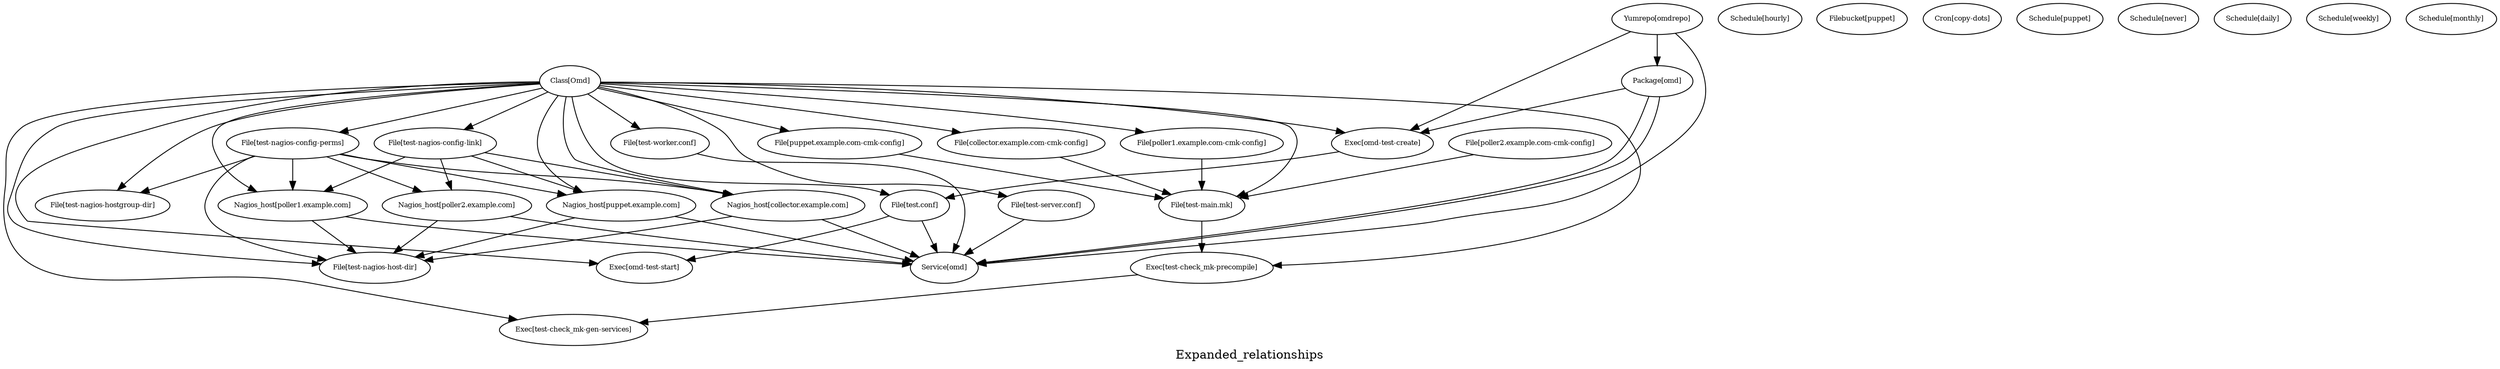 digraph Expanded_relationships {
    label = "Expanded_relationships"
    "Nagios_host[poller1.example.com]" [
        fontsize = 8,
        label = "Nagios_host[poller1.example.com]"
    ]

    "Schedule[hourly]" [
        fontsize = 8,
        label = "Schedule[hourly]"
    ]

    "Filebucket[puppet]" [
        fontsize = 8,
        label = "Filebucket[puppet]"
    ]

    "Exec[test-check_mk-precompile]" [
        fontsize = 8,
        label = "Exec[test-check_mk-precompile]"
    ]

    "File[test-server.conf]" [
        fontsize = 8,
        label = "File[test-server.conf]"
    ]

    "Exec[test-check_mk-gen-services]" [
        fontsize = 8,
        label = "Exec[test-check_mk-gen-services]"
    ]

    "File[test-nagios-host-dir]" [
        fontsize = 8,
        label = "File[test-nagios-host-dir]"
    ]

    "File[test-worker.conf]" [
        fontsize = 8,
        label = "File[test-worker.conf]"
    ]

    "File[test-main.mk]" [
        fontsize = 8,
        label = "File[test-main.mk]"
    ]

    "Nagios_host[puppet.example.com]" [
        fontsize = 8,
        label = "Nagios_host[puppet.example.com]"
    ]

    "File[puppet.example.com-cmk-config]" [
        fontsize = 8,
        label = "File[puppet.example.com-cmk-config]"
    ]

    "File[test-nagios-hostgroup-dir]" [
        fontsize = 8,
        label = "File[test-nagios-hostgroup-dir]"
    ]

    "File[poller2.example.com-cmk-config]" [
        fontsize = 8,
        label = "File[poller2.example.com-cmk-config]"
    ]

    "Yumrepo[omdrepo]" [
        fontsize = 8,
        label = "Yumrepo[omdrepo]"
    ]

    "File[collector.example.com-cmk-config]" [
        fontsize = 8,
        label = "File[collector.example.com-cmk-config]"
    ]

    "Package[omd]" [
        fontsize = 8,
        label = "Package[omd]"
    ]

    "Exec[omd-test-start]" [
        fontsize = 8,
        label = "Exec[omd-test-start]"
    ]

    "Nagios_host[poller2.example.com]" [
        fontsize = 8,
        label = "Nagios_host[poller2.example.com]"
    ]

    "Cron[copy-dots]" [
        fontsize = 8,
        label = "Cron[copy-dots]"
    ]

    "Nagios_host[collector.example.com]" [
        fontsize = 8,
        label = "Nagios_host[collector.example.com]"
    ]

    "Schedule[puppet]" [
        fontsize = 8,
        label = "Schedule[puppet]"
    ]

    "Class[Omd]" [
        fontsize = 8,
        label = "Class[Omd]"
    ]

    "File[poller1.example.com-cmk-config]" [
        fontsize = 8,
        label = "File[poller1.example.com-cmk-config]"
    ]

    "Exec[omd-test-create]" [
        fontsize = 8,
        label = "Exec[omd-test-create]"
    ]

    "Schedule[never]" [
        fontsize = 8,
        label = "Schedule[never]"
    ]

    "Schedule[daily]" [
        fontsize = 8,
        label = "Schedule[daily]"
    ]

    "Schedule[weekly]" [
        fontsize = 8,
        label = "Schedule[weekly]"
    ]

    "Schedule[monthly]" [
        fontsize = 8,
        label = "Schedule[monthly]"
    ]

    "File[test.conf]" [
        fontsize = 8,
        label = "File[test.conf]"
    ]

    "File[test-nagios-config-perms]" [
        fontsize = 8,
        label = "File[test-nagios-config-perms]"
    ]

    "Service[omd]" [
        fontsize = 8,
        label = "Service[omd]"
    ]

    "File[test-nagios-config-link]" [
        fontsize = 8,
        label = "File[test-nagios-config-link]"
    ]

    "File[test-nagios-config-perms]" -> "Nagios_host[poller1.example.com]" [
        fontsize = 8
    ]

    "File[test-nagios-config-link]" -> "Nagios_host[poller1.example.com]" [
        fontsize = 8
    ]

    "Nagios_host[poller1.example.com]" -> "File[test-nagios-host-dir]" [
        fontsize = 8
    ]

    "Nagios_host[poller1.example.com]" -> "Service[omd]" [
        fontsize = 8
    ]

    "File[test-server.conf]" -> "Service[omd]" [
        fontsize = 8
    ]

    "Exec[test-check_mk-precompile]" -> "Exec[test-check_mk-gen-services]" [
        fontsize = 8
    ]

    "File[test-nagios-config-perms]" -> "Nagios_host[puppet.example.com]" [
        fontsize = 8
    ]

    "File[test-nagios-config-link]" -> "Nagios_host[puppet.example.com]" [
        fontsize = 8
    ]

    "Nagios_host[puppet.example.com]" -> "File[test-nagios-host-dir]" [
        fontsize = 8
    ]

    "Nagios_host[puppet.example.com]" -> "Service[omd]" [
        fontsize = 8
    ]

    "File[test-main.mk]" -> "Exec[test-check_mk-precompile]" [
        fontsize = 8
    ]

    "File[test-worker.conf]" -> "Service[omd]" [
        fontsize = 8
    ]

    "File[puppet.example.com-cmk-config]" -> "File[test-main.mk]" [
        fontsize = 8
    ]

    "File[collector.example.com-cmk-config]" -> "File[test-main.mk]" [
        fontsize = 8
    ]

    "Yumrepo[omdrepo]" -> "Package[omd]" [
        fontsize = 8
    ]

    "File[poller2.example.com-cmk-config]" -> "File[test-main.mk]" [
        fontsize = 8
    ]

    "File[test-nagios-config-perms]" -> "Nagios_host[collector.example.com]" [
        fontsize = 8
    ]

    "File[test-nagios-config-link]" -> "Nagios_host[collector.example.com]" [
        fontsize = 8
    ]

    "Nagios_host[collector.example.com]" -> "File[test-nagios-host-dir]" [
        fontsize = 8
    ]

    "Nagios_host[collector.example.com]" -> "Service[omd]" [
        fontsize = 8
    ]

    "File[test-nagios-config-perms]" -> "Nagios_host[poller2.example.com]" [
        fontsize = 8
    ]

    "File[test-nagios-config-link]" -> "Nagios_host[poller2.example.com]" [
        fontsize = 8
    ]

    "Nagios_host[poller2.example.com]" -> "File[test-nagios-host-dir]" [
        fontsize = 8
    ]

    "Nagios_host[poller2.example.com]" -> "Service[omd]" [
        fontsize = 8
    ]

    "File[poller1.example.com-cmk-config]" -> "File[test-main.mk]" [
        fontsize = 8
    ]

    "Exec[omd-test-create]" -> "File[test.conf]" [
        fontsize = 8
    ]

    "File[test.conf]" -> "Exec[omd-test-start]" [
        fontsize = 8
    ]

    "File[test.conf]" -> "Service[omd]" [
        fontsize = 8
    ]

    "Package[omd]" -> "Service[omd]" [
        fontsize = 8
    ]

    "File[test-nagios-config-perms]" -> "File[test-nagios-host-dir]" [
        fontsize = 8
    ]

    "File[test-nagios-config-perms]" -> "File[test-nagios-hostgroup-dir]" [
        fontsize = 8
    ]

    "Package[omd]" -> "Exec[omd-test-create]" [
        fontsize = 8
    ]

    "Yumrepo[omdrepo]" -> "Exec[omd-test-create]" [
        fontsize = 8
    ]

    "Class[Omd]" -> "Nagios_host[poller1.example.com]" [
        fontsize = 8
    ]

    "Class[Omd]" -> "File[test-server.conf]" [
        fontsize = 8
    ]

    "Class[Omd]" -> "File[test-nagios-host-dir]" [
        fontsize = 8
    ]

    "Class[Omd]" -> "Exec[test-check_mk-precompile]" [
        fontsize = 8
    ]

    "Class[Omd]" -> "Exec[test-check_mk-gen-services]" [
        fontsize = 8
    ]

    "Class[Omd]" -> "File[test-worker.conf]" [
        fontsize = 8
    ]

    "Class[Omd]" -> "File[test-main.mk]" [
        fontsize = 8
    ]

    "Class[Omd]" -> "Nagios_host[puppet.example.com]" [
        fontsize = 8
    ]

    "Class[Omd]" -> "File[test-nagios-hostgroup-dir]" [
        fontsize = 8
    ]

    "Class[Omd]" -> "File[puppet.example.com-cmk-config]" [
        fontsize = 8
    ]

    "Class[Omd]" -> "File[collector.example.com-cmk-config]" [
        fontsize = 8
    ]

    "Class[Omd]" -> "Exec[omd-test-start]" [
        fontsize = 8
    ]

    "Class[Omd]" -> "Nagios_host[collector.example.com]" [
        fontsize = 8
    ]

    "Class[Omd]" -> "Exec[omd-test-create]" [
        fontsize = 8
    ]

    "Class[Omd]" -> "File[poller1.example.com-cmk-config]" [
        fontsize = 8
    ]

    "Class[Omd]" -> "File[test.conf]" [
        fontsize = 8
    ]

    "Class[Omd]" -> "File[test-nagios-config-perms]" [
        fontsize = 8
    ]

    "Class[Omd]" -> "File[test-nagios-config-link]" [
        fontsize = 8
    ]

    "Yumrepo[omdrepo]" -> "Service[omd]" [
        fontsize = 8
    ]

    "Package[omd]" -> "Service[omd]" [
        fontsize = 8
    ]

}
